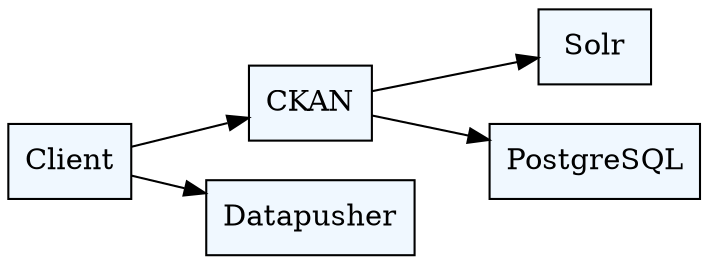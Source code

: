 digraph Cluster {
    rankdir=LR;
    compound=true;
    node [shape="record" style="filled"];
    splines=line;
    Client [fillcolor="aliceblue"];
    "CKAN"[fillcolor="aliceblue"];
    "Solr" [fillcolor="aliceblue"];
    "Datapusher" [fillcolor="aliceblue"];
    "PostgreSQL" [fillcolor="aliceblue"];
    "Client" -> "CKAN";
    "Client" -> "Datapusher";
    "CKAN" -> "Solr";
    "CKAN" -> "PostgreSQL";
}
